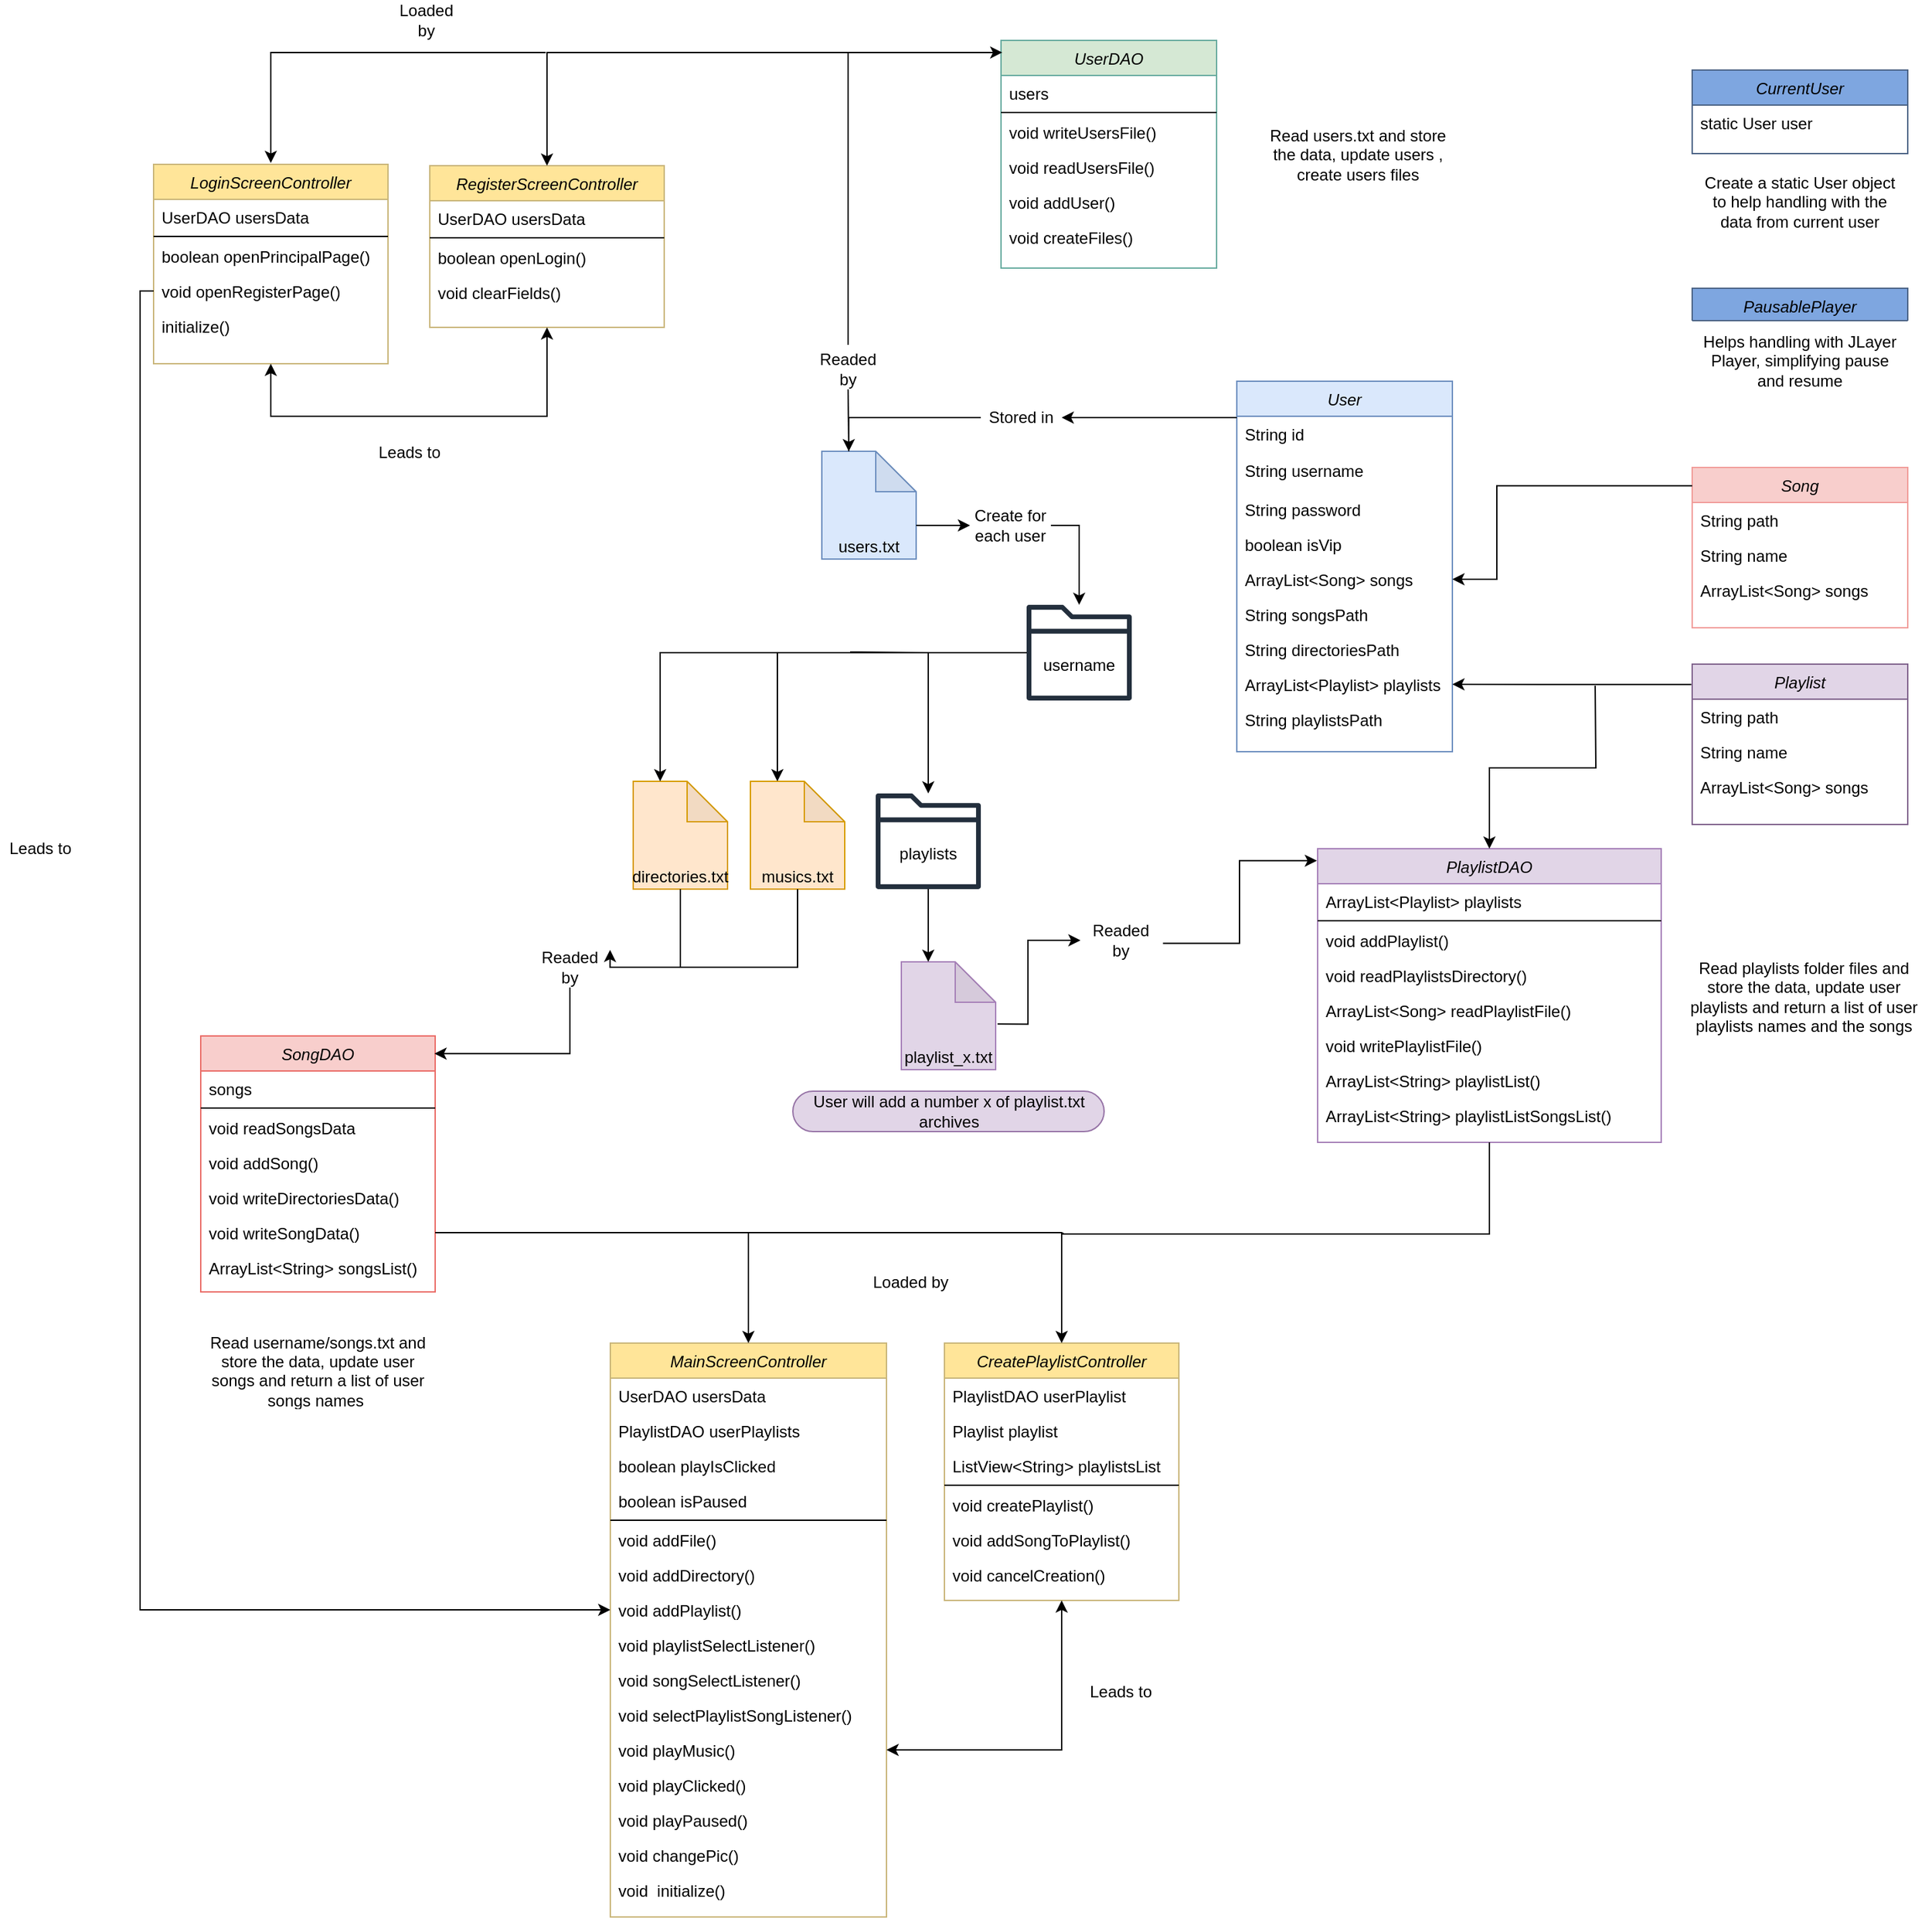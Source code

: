 <mxfile version="21.4.0" type="github">
  <diagram id="C5RBs43oDa-KdzZeNtuy" name="Page-1">
    <mxGraphModel dx="2580" dy="1885" grid="0" gridSize="10" guides="1" tooltips="1" connect="1" arrows="1" fold="1" page="0" pageScale="1" pageWidth="827" pageHeight="1169" background="none" math="0" shadow="0">
      <root>
        <mxCell id="WIyWlLk6GJQsqaUBKTNV-0" />
        <mxCell id="WIyWlLk6GJQsqaUBKTNV-1" parent="WIyWlLk6GJQsqaUBKTNV-0" />
        <mxCell id="zkfFHV4jXpPFQw0GAbJ--0" value="User" style="swimlane;fontStyle=2;align=center;verticalAlign=top;childLayout=stackLayout;horizontal=1;startSize=26;horizontalStack=0;resizeParent=1;resizeLast=0;collapsible=1;marginBottom=0;rounded=0;shadow=0;strokeWidth=1;fillColor=#dae8fc;strokeColor=#6c8ebf;" parent="WIyWlLk6GJQsqaUBKTNV-1" vertex="1">
          <mxGeometry x="509" y="504" width="160" height="275" as="geometry">
            <mxRectangle x="200" y="90" width="160" height="26" as="alternateBounds" />
          </mxGeometry>
        </mxCell>
        <mxCell id="zkfFHV4jXpPFQw0GAbJ--1" value="String id" style="text;align=left;verticalAlign=top;spacingLeft=4;spacingRight=4;overflow=hidden;rotatable=0;points=[[0,0.5],[1,0.5]];portConstraint=eastwest;" parent="zkfFHV4jXpPFQw0GAbJ--0" vertex="1">
          <mxGeometry y="26" width="160" height="26" as="geometry" />
        </mxCell>
        <mxCell id="d2733A3f9WElrhohXE2s-36" value="String username" style="text;strokeColor=none;align=left;fillColor=none;html=1;verticalAlign=middle;whiteSpace=wrap;rounded=0;spacingLeft=4;spacingRight=4;" parent="zkfFHV4jXpPFQw0GAbJ--0" vertex="1">
          <mxGeometry y="52" width="160" height="30" as="geometry" />
        </mxCell>
        <mxCell id="ESfHG1do7AvURLzTekSc-0" value="String password" style="text;align=left;verticalAlign=top;spacingLeft=4;spacingRight=4;overflow=hidden;rotatable=0;points=[[0,0.5],[1,0.5]];portConstraint=eastwest;rounded=0;shadow=0;html=0;" parent="zkfFHV4jXpPFQw0GAbJ--0" vertex="1">
          <mxGeometry y="82" width="160" height="26" as="geometry" />
        </mxCell>
        <mxCell id="LbD9uDbGW7bkOux65eb4-0" value="boolean isVip" style="text;align=left;verticalAlign=top;spacingLeft=4;spacingRight=4;overflow=hidden;rotatable=0;points=[[0,0.5],[1,0.5]];portConstraint=eastwest;rounded=0;shadow=0;html=0;" vertex="1" parent="zkfFHV4jXpPFQw0GAbJ--0">
          <mxGeometry y="108" width="160" height="26" as="geometry" />
        </mxCell>
        <mxCell id="zkfFHV4jXpPFQw0GAbJ--2" value="ArrayList&lt;Song&gt; songs" style="text;align=left;verticalAlign=top;spacingLeft=4;spacingRight=4;overflow=hidden;rotatable=0;points=[[0,0.5],[1,0.5]];portConstraint=eastwest;rounded=0;shadow=0;html=0;" parent="zkfFHV4jXpPFQw0GAbJ--0" vertex="1">
          <mxGeometry y="134" width="160" height="26" as="geometry" />
        </mxCell>
        <mxCell id="LbD9uDbGW7bkOux65eb4-1" value="String songsPath" style="text;align=left;verticalAlign=top;spacingLeft=4;spacingRight=4;overflow=hidden;rotatable=0;points=[[0,0.5],[1,0.5]];portConstraint=eastwest;rounded=0;shadow=0;html=0;" vertex="1" parent="zkfFHV4jXpPFQw0GAbJ--0">
          <mxGeometry y="160" width="160" height="26" as="geometry" />
        </mxCell>
        <mxCell id="zkfFHV4jXpPFQw0GAbJ--3" value="String directoriesPath" style="text;align=left;verticalAlign=top;spacingLeft=4;spacingRight=4;overflow=hidden;rotatable=0;points=[[0,0.5],[1,0.5]];portConstraint=eastwest;rounded=0;shadow=0;html=0;" parent="zkfFHV4jXpPFQw0GAbJ--0" vertex="1">
          <mxGeometry y="186" width="160" height="26" as="geometry" />
        </mxCell>
        <mxCell id="LbD9uDbGW7bkOux65eb4-2" value="ArrayList&lt;Playlist&gt; playlists" style="text;align=left;verticalAlign=top;spacingLeft=4;spacingRight=4;overflow=hidden;rotatable=0;points=[[0,0.5],[1,0.5]];portConstraint=eastwest;rounded=0;shadow=0;html=0;" vertex="1" parent="zkfFHV4jXpPFQw0GAbJ--0">
          <mxGeometry y="212" width="160" height="26" as="geometry" />
        </mxCell>
        <mxCell id="LbD9uDbGW7bkOux65eb4-3" value="String playlistsPath" style="text;align=left;verticalAlign=top;spacingLeft=4;spacingRight=4;overflow=hidden;rotatable=0;points=[[0,0.5],[1,0.5]];portConstraint=eastwest;rounded=0;shadow=0;html=0;" vertex="1" parent="zkfFHV4jXpPFQw0GAbJ--0">
          <mxGeometry y="238" width="160" height="26" as="geometry" />
        </mxCell>
        <mxCell id="d2733A3f9WElrhohXE2s-13" value="directories.txt&lt;br&gt;" style="shape=note;whiteSpace=wrap;html=1;backgroundOutline=1;darkOpacity=0.05;fillColor=#ffe6cc;strokeColor=#d79b00;verticalAlign=bottom;" parent="WIyWlLk6GJQsqaUBKTNV-1" vertex="1">
          <mxGeometry x="61" y="801" width="70" height="80" as="geometry" />
        </mxCell>
        <mxCell id="d2733A3f9WElrhohXE2s-14" value="musics.txt&lt;br&gt;" style="shape=note;whiteSpace=wrap;html=1;backgroundOutline=1;darkOpacity=0.05;fillColor=#ffe6cc;strokeColor=#d79b00;verticalAlign=bottom;" parent="WIyWlLk6GJQsqaUBKTNV-1" vertex="1">
          <mxGeometry x="148" y="801" width="70" height="80" as="geometry" />
        </mxCell>
        <mxCell id="d2733A3f9WElrhohXE2s-31" style="edgeStyle=orthogonalEdgeStyle;rounded=0;orthogonalLoop=1;jettySize=auto;html=1;entryX=0;entryY=0;entryDx=20;entryDy=0;entryPerimeter=0;" parent="WIyWlLk6GJQsqaUBKTNV-1" source="LbD9uDbGW7bkOux65eb4-4" target="d2733A3f9WElrhohXE2s-14" edge="1">
          <mxGeometry relative="1" as="geometry" />
        </mxCell>
        <mxCell id="d2733A3f9WElrhohXE2s-32" style="edgeStyle=orthogonalEdgeStyle;rounded=0;orthogonalLoop=1;jettySize=auto;html=1;entryX=0;entryY=0;entryDx=20;entryDy=0;entryPerimeter=0;" parent="WIyWlLk6GJQsqaUBKTNV-1" source="LbD9uDbGW7bkOux65eb4-4" target="d2733A3f9WElrhohXE2s-13" edge="1">
          <mxGeometry relative="1" as="geometry" />
        </mxCell>
        <mxCell id="d2733A3f9WElrhohXE2s-16" value="users.txt" style="shape=note;whiteSpace=wrap;html=1;backgroundOutline=1;darkOpacity=0.05;fillColor=#dae8fc;strokeColor=#6c8ebf;verticalAlign=bottom;" parent="WIyWlLk6GJQsqaUBKTNV-1" vertex="1">
          <mxGeometry x="201" y="556" width="70" height="80" as="geometry" />
        </mxCell>
        <mxCell id="d2733A3f9WElrhohXE2s-43" value="" style="edgeStyle=orthogonalEdgeStyle;rounded=0;orthogonalLoop=1;jettySize=auto;html=1;exitX=1;exitY=0.5;exitDx=0;exitDy=0;" parent="WIyWlLk6GJQsqaUBKTNV-1" source="LbD9uDbGW7bkOux65eb4-6" target="LbD9uDbGW7bkOux65eb4-4" edge="1">
          <mxGeometry relative="1" as="geometry">
            <mxPoint x="289" y="576" as="sourcePoint" />
            <mxPoint x="359" y="616" as="targetPoint" />
          </mxGeometry>
        </mxCell>
        <mxCell id="d2733A3f9WElrhohXE2s-44" style="edgeStyle=orthogonalEdgeStyle;rounded=0;orthogonalLoop=1;jettySize=auto;html=1;entryX=0;entryY=0;entryDx=20;entryDy=0;entryPerimeter=0;" parent="WIyWlLk6GJQsqaUBKTNV-1" source="d2733A3f9WElrhohXE2s-45" target="d2733A3f9WElrhohXE2s-16" edge="1">
          <mxGeometry relative="1" as="geometry" />
        </mxCell>
        <mxCell id="d2733A3f9WElrhohXE2s-46" value="" style="edgeStyle=orthogonalEdgeStyle;rounded=0;orthogonalLoop=1;jettySize=auto;html=1;entryX=1;entryY=0.5;entryDx=0;entryDy=0;" parent="WIyWlLk6GJQsqaUBKTNV-1" source="zkfFHV4jXpPFQw0GAbJ--1" target="d2733A3f9WElrhohXE2s-45" edge="1">
          <mxGeometry relative="1" as="geometry">
            <mxPoint x="499" y="555" as="sourcePoint" />
            <mxPoint x="439" y="556" as="targetPoint" />
            <Array as="points">
              <mxPoint x="489" y="531" />
              <mxPoint x="489" y="531" />
            </Array>
          </mxGeometry>
        </mxCell>
        <mxCell id="d2733A3f9WElrhohXE2s-45" value="Stored in" style="text;html=1;strokeColor=none;fillColor=none;align=center;verticalAlign=middle;whiteSpace=wrap;rounded=0;" parent="WIyWlLk6GJQsqaUBKTNV-1" vertex="1">
          <mxGeometry x="319" y="516" width="60" height="30" as="geometry" />
        </mxCell>
        <mxCell id="d2733A3f9WElrhohXE2s-48" value="User will add a number x of playlist.txt archives" style="whiteSpace=wrap;html=1;rounded=1;arcSize=50;align=center;verticalAlign=middle;strokeWidth=1;autosize=1;spacing=4;treeFolding=1;treeMoving=1;newEdgeStyle={&quot;edgeStyle&quot;:&quot;entityRelationEdgeStyle&quot;,&quot;startArrow&quot;:&quot;none&quot;,&quot;endArrow&quot;:&quot;none&quot;,&quot;segment&quot;:10,&quot;curved&quot;:1,&quot;sourcePerimeterSpacing&quot;:0,&quot;targetPerimeterSpacing&quot;:0};fillColor=#e1d5e7;strokeColor=#9673a6;" parent="WIyWlLk6GJQsqaUBKTNV-1" vertex="1" collapsed="1">
          <mxGeometry x="179.5" y="1031" width="231" height="30" as="geometry" />
        </mxCell>
        <mxCell id="gpaYCUJTYmMJ7o61LdTb-0" value="UserDAO" style="swimlane;fontStyle=2;align=center;verticalAlign=top;childLayout=stackLayout;horizontal=1;startSize=26;horizontalStack=0;resizeParent=1;resizeLast=0;collapsible=1;marginBottom=0;rounded=0;shadow=0;strokeWidth=1;fillColor=#D5E8D4;strokeColor=#67AB9F;" parent="WIyWlLk6GJQsqaUBKTNV-1" vertex="1">
          <mxGeometry x="334" y="251" width="160" height="169" as="geometry">
            <mxRectangle x="200" y="90" width="160" height="26" as="alternateBounds" />
          </mxGeometry>
        </mxCell>
        <mxCell id="gpaYCUJTYmMJ7o61LdTb-1" value="users" style="text;align=left;verticalAlign=top;spacingLeft=4;spacingRight=4;overflow=hidden;rotatable=0;points=[[0,0.5],[1,0.5]];portConstraint=eastwest;" parent="gpaYCUJTYmMJ7o61LdTb-0" vertex="1">
          <mxGeometry y="26" width="160" height="26" as="geometry" />
        </mxCell>
        <mxCell id="gpaYCUJTYmMJ7o61LdTb-6" value="" style="line;html=1;strokeWidth=1;align=left;verticalAlign=middle;spacingTop=-1;spacingLeft=3;spacingRight=3;rotatable=0;labelPosition=right;points=[];portConstraint=eastwest;" parent="gpaYCUJTYmMJ7o61LdTb-0" vertex="1">
          <mxGeometry y="52" width="160" height="3" as="geometry" />
        </mxCell>
        <mxCell id="LbD9uDbGW7bkOux65eb4-21" value="void writeUsersFile()" style="text;align=left;verticalAlign=top;spacingLeft=4;spacingRight=4;overflow=hidden;rotatable=0;points=[[0,0.5],[1,0.5]];portConstraint=eastwest;" vertex="1" parent="gpaYCUJTYmMJ7o61LdTb-0">
          <mxGeometry y="55" width="160" height="26" as="geometry" />
        </mxCell>
        <mxCell id="gpaYCUJTYmMJ7o61LdTb-10" value="void readUsersFile()" style="text;align=left;verticalAlign=top;spacingLeft=4;spacingRight=4;overflow=hidden;rotatable=0;points=[[0,0.5],[1,0.5]];portConstraint=eastwest;" parent="gpaYCUJTYmMJ7o61LdTb-0" vertex="1">
          <mxGeometry y="81" width="160" height="26" as="geometry" />
        </mxCell>
        <mxCell id="gpaYCUJTYmMJ7o61LdTb-9" value="void addUser()" style="text;align=left;verticalAlign=top;spacingLeft=4;spacingRight=4;overflow=hidden;rotatable=0;points=[[0,0.5],[1,0.5]];portConstraint=eastwest;" parent="gpaYCUJTYmMJ7o61LdTb-0" vertex="1">
          <mxGeometry y="107" width="160" height="26" as="geometry" />
        </mxCell>
        <mxCell id="LbD9uDbGW7bkOux65eb4-22" value="void createFiles()" style="text;align=left;verticalAlign=top;spacingLeft=4;spacingRight=4;overflow=hidden;rotatable=0;points=[[0,0.5],[1,0.5]];portConstraint=eastwest;" vertex="1" parent="gpaYCUJTYmMJ7o61LdTb-0">
          <mxGeometry y="133" width="160" height="26" as="geometry" />
        </mxCell>
        <mxCell id="gpaYCUJTYmMJ7o61LdTb-18" value="" style="endArrow=classic;html=1;rounded=0;entryX=0.006;entryY=0.053;entryDx=0;entryDy=0;edgeStyle=orthogonalEdgeStyle;exitX=0.5;exitY=0;exitDx=0;exitDy=0;entryPerimeter=0;" parent="WIyWlLk6GJQsqaUBKTNV-1" target="gpaYCUJTYmMJ7o61LdTb-0" edge="1">
          <mxGeometry width="50" height="50" relative="1" as="geometry">
            <mxPoint x="220.5" y="477" as="sourcePoint" />
            <mxPoint x="300" y="462" as="targetPoint" />
            <Array as="points">
              <mxPoint x="221" y="260" />
            </Array>
          </mxGeometry>
        </mxCell>
        <mxCell id="gpaYCUJTYmMJ7o61LdTb-19" value="Readed by" style="text;html=1;strokeColor=none;fillColor=none;align=center;verticalAlign=middle;whiteSpace=wrap;rounded=0;" parent="WIyWlLk6GJQsqaUBKTNV-1" vertex="1">
          <mxGeometry x="192" y="480" width="57" height="30" as="geometry" />
        </mxCell>
        <mxCell id="gpaYCUJTYmMJ7o61LdTb-33" value="" style="endArrow=none;html=1;rounded=0;exitX=0;exitY=0;exitDx=20;exitDy=0;exitPerimeter=0;entryX=0.5;entryY=1;entryDx=0;entryDy=0;" parent="WIyWlLk6GJQsqaUBKTNV-1" source="d2733A3f9WElrhohXE2s-16" target="gpaYCUJTYmMJ7o61LdTb-19" edge="1">
          <mxGeometry width="50" height="50" relative="1" as="geometry">
            <mxPoint x="226" y="566" as="sourcePoint" />
            <mxPoint x="276" y="516" as="targetPoint" />
          </mxGeometry>
        </mxCell>
        <mxCell id="LbD9uDbGW7bkOux65eb4-7" value="" style="edgeStyle=orthogonalEdgeStyle;rounded=0;orthogonalLoop=1;jettySize=auto;html=1;exitX=0;exitY=0;exitDx=70;exitDy=55;exitPerimeter=0;" edge="1" parent="WIyWlLk6GJQsqaUBKTNV-1" source="d2733A3f9WElrhohXE2s-16" target="LbD9uDbGW7bkOux65eb4-6">
          <mxGeometry relative="1" as="geometry">
            <mxPoint x="256" y="571" as="sourcePoint" />
            <mxPoint x="346" y="675" as="targetPoint" />
          </mxGeometry>
        </mxCell>
        <mxCell id="LbD9uDbGW7bkOux65eb4-6" value="Create for each user" style="text;html=1;strokeColor=none;fillColor=none;align=center;verticalAlign=middle;whiteSpace=wrap;rounded=0;" vertex="1" parent="WIyWlLk6GJQsqaUBKTNV-1">
          <mxGeometry x="311" y="596" width="60" height="30" as="geometry" />
        </mxCell>
        <mxCell id="LbD9uDbGW7bkOux65eb4-8" value="" style="group" vertex="1" connectable="0" parent="WIyWlLk6GJQsqaUBKTNV-1">
          <mxGeometry x="353" y="670" width="78" height="71" as="geometry" />
        </mxCell>
        <mxCell id="LbD9uDbGW7bkOux65eb4-4" value="" style="sketch=0;outlineConnect=0;fontColor=#232F3E;gradientColor=none;fillColor=#232F3D;strokeColor=none;dashed=0;verticalLabelPosition=bottom;verticalAlign=top;align=center;html=1;fontSize=12;fontStyle=0;aspect=fixed;pointerEvents=1;shape=mxgraph.aws4.folder;" vertex="1" parent="LbD9uDbGW7bkOux65eb4-8">
          <mxGeometry width="78" height="71" as="geometry" />
        </mxCell>
        <mxCell id="LbD9uDbGW7bkOux65eb4-5" value="username" style="text;html=1;strokeColor=none;fillColor=none;align=center;verticalAlign=middle;whiteSpace=wrap;rounded=0;" vertex="1" parent="LbD9uDbGW7bkOux65eb4-8">
          <mxGeometry x="9" y="30" width="60" height="30" as="geometry" />
        </mxCell>
        <mxCell id="LbD9uDbGW7bkOux65eb4-9" value="" style="sketch=0;outlineConnect=0;fontColor=#232F3E;gradientColor=none;fillColor=#232F3D;strokeColor=none;dashed=0;verticalLabelPosition=bottom;verticalAlign=top;align=center;html=1;fontSize=12;fontStyle=0;aspect=fixed;pointerEvents=1;shape=mxgraph.aws4.folder;" vertex="1" parent="WIyWlLk6GJQsqaUBKTNV-1">
          <mxGeometry x="241" y="810" width="78" height="71" as="geometry" />
        </mxCell>
        <mxCell id="LbD9uDbGW7bkOux65eb4-10" value="playlists" style="text;html=1;strokeColor=none;fillColor=none;align=center;verticalAlign=middle;whiteSpace=wrap;rounded=0;" vertex="1" parent="WIyWlLk6GJQsqaUBKTNV-1">
          <mxGeometry x="250" y="840" width="60" height="30" as="geometry" />
        </mxCell>
        <mxCell id="LbD9uDbGW7bkOux65eb4-17" value="" style="endArrow=classic;html=1;rounded=0;edgeStyle=orthogonalEdgeStyle;" edge="1" parent="WIyWlLk6GJQsqaUBKTNV-1" target="LbD9uDbGW7bkOux65eb4-9">
          <mxGeometry width="50" height="50" relative="1" as="geometry">
            <mxPoint x="222" y="705" as="sourcePoint" />
            <mxPoint x="371" y="753" as="targetPoint" />
          </mxGeometry>
        </mxCell>
        <mxCell id="LbD9uDbGW7bkOux65eb4-18" value="playlist_x.txt" style="shape=note;whiteSpace=wrap;html=1;backgroundOutline=1;darkOpacity=0.05;fillColor=#E1D5E7;strokeColor=#A680B8;verticalAlign=bottom;" vertex="1" parent="WIyWlLk6GJQsqaUBKTNV-1">
          <mxGeometry x="260" y="935" width="70" height="80" as="geometry" />
        </mxCell>
        <mxCell id="LbD9uDbGW7bkOux65eb4-19" value="" style="endArrow=classic;html=1;rounded=0;edgeStyle=orthogonalEdgeStyle;entryX=0;entryY=0;entryDx=20;entryDy=0;entryPerimeter=0;" edge="1" parent="WIyWlLk6GJQsqaUBKTNV-1" source="LbD9uDbGW7bkOux65eb4-9" target="LbD9uDbGW7bkOux65eb4-18">
          <mxGeometry width="50" height="50" relative="1" as="geometry">
            <mxPoint x="393" y="899" as="sourcePoint" />
            <mxPoint x="449" y="1008" as="targetPoint" />
          </mxGeometry>
        </mxCell>
        <mxCell id="LbD9uDbGW7bkOux65eb4-23" value="SongDAO" style="swimlane;fontStyle=2;align=center;verticalAlign=top;childLayout=stackLayout;horizontal=1;startSize=26;horizontalStack=0;resizeParent=1;resizeLast=0;collapsible=1;marginBottom=0;rounded=0;shadow=0;strokeWidth=1;fillColor=#F8CECC;strokeColor=#EA6B66;" vertex="1" parent="WIyWlLk6GJQsqaUBKTNV-1">
          <mxGeometry x="-260" y="990" width="174" height="190" as="geometry">
            <mxRectangle x="200" y="90" width="160" height="26" as="alternateBounds" />
          </mxGeometry>
        </mxCell>
        <mxCell id="LbD9uDbGW7bkOux65eb4-24" value="songs" style="text;align=left;verticalAlign=top;spacingLeft=4;spacingRight=4;overflow=hidden;rotatable=0;points=[[0,0.5],[1,0.5]];portConstraint=eastwest;" vertex="1" parent="LbD9uDbGW7bkOux65eb4-23">
          <mxGeometry y="26" width="174" height="26" as="geometry" />
        </mxCell>
        <mxCell id="LbD9uDbGW7bkOux65eb4-29" value="" style="line;html=1;strokeWidth=1;align=left;verticalAlign=middle;spacingTop=-1;spacingLeft=3;spacingRight=3;rotatable=0;labelPosition=right;points=[];portConstraint=eastwest;" vertex="1" parent="LbD9uDbGW7bkOux65eb4-23">
          <mxGeometry y="52" width="174" height="3" as="geometry" />
        </mxCell>
        <mxCell id="LbD9uDbGW7bkOux65eb4-27" value="void readSongsData" style="text;align=left;verticalAlign=top;spacingLeft=4;spacingRight=4;overflow=hidden;rotatable=0;points=[[0,0.5],[1,0.5]];portConstraint=eastwest;" vertex="1" parent="LbD9uDbGW7bkOux65eb4-23">
          <mxGeometry y="55" width="174" height="26" as="geometry" />
        </mxCell>
        <mxCell id="LbD9uDbGW7bkOux65eb4-31" value="void addSong()" style="text;align=left;verticalAlign=top;spacingLeft=4;spacingRight=4;overflow=hidden;rotatable=0;points=[[0,0.5],[1,0.5]];portConstraint=eastwest;" vertex="1" parent="LbD9uDbGW7bkOux65eb4-23">
          <mxGeometry y="81" width="174" height="26" as="geometry" />
        </mxCell>
        <mxCell id="LbD9uDbGW7bkOux65eb4-26" value="void writeDirectoriesData()" style="text;align=left;verticalAlign=top;spacingLeft=4;spacingRight=4;overflow=hidden;rotatable=0;points=[[0,0.5],[1,0.5]];portConstraint=eastwest;" vertex="1" parent="LbD9uDbGW7bkOux65eb4-23">
          <mxGeometry y="107" width="174" height="26" as="geometry" />
        </mxCell>
        <mxCell id="LbD9uDbGW7bkOux65eb4-25" value="void writeSongData()" style="text;align=left;verticalAlign=top;spacingLeft=4;spacingRight=4;overflow=hidden;rotatable=0;points=[[0,0.5],[1,0.5]];portConstraint=eastwest;" vertex="1" parent="LbD9uDbGW7bkOux65eb4-23">
          <mxGeometry y="133" width="174" height="26" as="geometry" />
        </mxCell>
        <mxCell id="LbD9uDbGW7bkOux65eb4-28" value="ArrayList&lt;String&gt; songsList()" style="text;align=left;verticalAlign=top;spacingLeft=4;spacingRight=4;overflow=hidden;rotatable=0;points=[[0,0.5],[1,0.5]];portConstraint=eastwest;" vertex="1" parent="LbD9uDbGW7bkOux65eb4-23">
          <mxGeometry y="159" width="174" height="26" as="geometry" />
        </mxCell>
        <mxCell id="LbD9uDbGW7bkOux65eb4-32" value="" style="endArrow=classic;html=1;rounded=0;exitX=0.5;exitY=1;exitDx=0;exitDy=0;exitPerimeter=0;edgeStyle=orthogonalEdgeStyle;entryX=0.997;entryY=0.069;entryDx=0;entryDy=0;entryPerimeter=0;" edge="1" parent="WIyWlLk6GJQsqaUBKTNV-1" source="LbD9uDbGW7bkOux65eb4-34" target="LbD9uDbGW7bkOux65eb4-23">
          <mxGeometry width="50" height="50" relative="1" as="geometry">
            <mxPoint x="85" y="708" as="sourcePoint" />
            <mxPoint x="11" y="672" as="targetPoint" />
          </mxGeometry>
        </mxCell>
        <mxCell id="LbD9uDbGW7bkOux65eb4-33" value="" style="endArrow=none;html=1;rounded=0;exitX=0.5;exitY=1;exitDx=0;exitDy=0;exitPerimeter=0;" edge="1" parent="WIyWlLk6GJQsqaUBKTNV-1" source="d2733A3f9WElrhohXE2s-13">
          <mxGeometry width="50" height="50" relative="1" as="geometry">
            <mxPoint x="85" y="708" as="sourcePoint" />
            <mxPoint x="96" y="939" as="targetPoint" />
          </mxGeometry>
        </mxCell>
        <mxCell id="LbD9uDbGW7bkOux65eb4-35" value="" style="endArrow=classic;html=1;rounded=0;exitX=0.5;exitY=1;exitDx=0;exitDy=0;exitPerimeter=0;edgeStyle=orthogonalEdgeStyle;entryX=0.997;entryY=0.069;entryDx=0;entryDy=0;entryPerimeter=0;" edge="1" parent="WIyWlLk6GJQsqaUBKTNV-1" source="d2733A3f9WElrhohXE2s-14" target="LbD9uDbGW7bkOux65eb4-34">
          <mxGeometry width="50" height="50" relative="1" as="geometry">
            <mxPoint x="183" y="881" as="sourcePoint" />
            <mxPoint x="-55" y="948" as="targetPoint" />
            <Array as="points">
              <mxPoint x="183" y="939" />
            </Array>
          </mxGeometry>
        </mxCell>
        <mxCell id="LbD9uDbGW7bkOux65eb4-34" value="Readed by" style="text;html=1;strokeColor=none;fillColor=none;align=center;verticalAlign=middle;whiteSpace=wrap;rounded=0;" vertex="1" parent="WIyWlLk6GJQsqaUBKTNV-1">
          <mxGeometry x="-16" y="924" width="60" height="30" as="geometry" />
        </mxCell>
        <mxCell id="LbD9uDbGW7bkOux65eb4-37" value="PlaylistDAO" style="swimlane;fontStyle=2;align=center;verticalAlign=top;childLayout=stackLayout;horizontal=1;startSize=26;horizontalStack=0;resizeParent=1;resizeLast=0;collapsible=1;marginBottom=0;rounded=0;shadow=0;strokeWidth=1;fillColor=#E1D5E7;strokeColor=#A680B8;" vertex="1" parent="WIyWlLk6GJQsqaUBKTNV-1">
          <mxGeometry x="569" y="851" width="255" height="218" as="geometry">
            <mxRectangle x="200" y="90" width="160" height="26" as="alternateBounds" />
          </mxGeometry>
        </mxCell>
        <mxCell id="LbD9uDbGW7bkOux65eb4-38" value="ArrayList&lt;Playlist&gt; playlists" style="text;align=left;verticalAlign=top;spacingLeft=4;spacingRight=4;overflow=hidden;rotatable=0;points=[[0,0.5],[1,0.5]];portConstraint=eastwest;" vertex="1" parent="LbD9uDbGW7bkOux65eb4-37">
          <mxGeometry y="26" width="255" height="26" as="geometry" />
        </mxCell>
        <mxCell id="LbD9uDbGW7bkOux65eb4-44" value="" style="line;html=1;strokeWidth=1;align=left;verticalAlign=middle;spacingTop=-1;spacingLeft=3;spacingRight=3;rotatable=0;labelPosition=right;points=[];portConstraint=eastwest;" vertex="1" parent="LbD9uDbGW7bkOux65eb4-37">
          <mxGeometry y="52" width="255" height="3" as="geometry" />
        </mxCell>
        <mxCell id="LbD9uDbGW7bkOux65eb4-39" value="void addPlaylist()" style="text;align=left;verticalAlign=top;spacingLeft=4;spacingRight=4;overflow=hidden;rotatable=0;points=[[0,0.5],[1,0.5]];portConstraint=eastwest;" vertex="1" parent="LbD9uDbGW7bkOux65eb4-37">
          <mxGeometry y="55" width="255" height="26" as="geometry" />
        </mxCell>
        <mxCell id="LbD9uDbGW7bkOux65eb4-40" value="void readPlaylistsDirectory()" style="text;align=left;verticalAlign=top;spacingLeft=4;spacingRight=4;overflow=hidden;rotatable=0;points=[[0,0.5],[1,0.5]];portConstraint=eastwest;" vertex="1" parent="LbD9uDbGW7bkOux65eb4-37">
          <mxGeometry y="81" width="255" height="26" as="geometry" />
        </mxCell>
        <mxCell id="LbD9uDbGW7bkOux65eb4-41" value="ArrayList&lt;Song&gt; readPlaylistFile()" style="text;align=left;verticalAlign=top;spacingLeft=4;spacingRight=4;overflow=hidden;rotatable=0;points=[[0,0.5],[1,0.5]];portConstraint=eastwest;" vertex="1" parent="LbD9uDbGW7bkOux65eb4-37">
          <mxGeometry y="107" width="255" height="26" as="geometry" />
        </mxCell>
        <mxCell id="LbD9uDbGW7bkOux65eb4-42" value="void writePlaylistFile()" style="text;align=left;verticalAlign=top;spacingLeft=4;spacingRight=4;overflow=hidden;rotatable=0;points=[[0,0.5],[1,0.5]];portConstraint=eastwest;" vertex="1" parent="LbD9uDbGW7bkOux65eb4-37">
          <mxGeometry y="133" width="255" height="26" as="geometry" />
        </mxCell>
        <mxCell id="LbD9uDbGW7bkOux65eb4-46" value="ArrayList&lt;String&gt; playlistList()" style="text;align=left;verticalAlign=top;spacingLeft=4;spacingRight=4;overflow=hidden;rotatable=0;points=[[0,0.5],[1,0.5]];portConstraint=eastwest;" vertex="1" parent="LbD9uDbGW7bkOux65eb4-37">
          <mxGeometry y="159" width="255" height="26" as="geometry" />
        </mxCell>
        <mxCell id="LbD9uDbGW7bkOux65eb4-43" value="ArrayList&lt;String&gt; playlistListSongsList()" style="text;align=left;verticalAlign=top;spacingLeft=4;spacingRight=4;overflow=hidden;rotatable=0;points=[[0,0.5],[1,0.5]];portConstraint=eastwest;" vertex="1" parent="LbD9uDbGW7bkOux65eb4-37">
          <mxGeometry y="185" width="255" height="26" as="geometry" />
        </mxCell>
        <mxCell id="LbD9uDbGW7bkOux65eb4-47" value="" style="endArrow=classic;html=1;rounded=0;exitX=1.02;exitY=0.577;exitDx=0;exitDy=0;exitPerimeter=0;entryX=-0.002;entryY=0.041;entryDx=0;entryDy=0;entryPerimeter=0;edgeStyle=orthogonalEdgeStyle;" edge="1" parent="WIyWlLk6GJQsqaUBKTNV-1" source="LbD9uDbGW7bkOux65eb4-48" target="LbD9uDbGW7bkOux65eb4-37">
          <mxGeometry width="50" height="50" relative="1" as="geometry">
            <mxPoint x="225" y="848" as="sourcePoint" />
            <mxPoint x="275" y="798" as="targetPoint" />
          </mxGeometry>
        </mxCell>
        <mxCell id="LbD9uDbGW7bkOux65eb4-49" value="" style="endArrow=classic;html=1;rounded=0;exitX=1.02;exitY=0.577;exitDx=0;exitDy=0;exitPerimeter=0;entryX=0;entryY=0.5;entryDx=0;entryDy=0;edgeStyle=orthogonalEdgeStyle;" edge="1" parent="WIyWlLk6GJQsqaUBKTNV-1" source="LbD9uDbGW7bkOux65eb4-18" target="LbD9uDbGW7bkOux65eb4-48">
          <mxGeometry width="50" height="50" relative="1" as="geometry">
            <mxPoint x="331" y="981" as="sourcePoint" />
            <mxPoint x="492" y="921" as="targetPoint" />
            <Array as="points">
              <mxPoint x="354" y="981" />
              <mxPoint x="354" y="919" />
            </Array>
          </mxGeometry>
        </mxCell>
        <mxCell id="LbD9uDbGW7bkOux65eb4-48" value="Readed by" style="text;html=1;strokeColor=none;fillColor=none;align=center;verticalAlign=middle;whiteSpace=wrap;rounded=0;" vertex="1" parent="WIyWlLk6GJQsqaUBKTNV-1">
          <mxGeometry x="393" y="904" width="60" height="30" as="geometry" />
        </mxCell>
        <mxCell id="LbD9uDbGW7bkOux65eb4-51" value="CurrentUser" style="swimlane;fontStyle=2;align=center;verticalAlign=top;childLayout=stackLayout;horizontal=1;startSize=26;horizontalStack=0;resizeParent=1;resizeLast=0;collapsible=1;marginBottom=0;rounded=0;shadow=0;strokeWidth=1;fillColor=#7EA6E0;strokeColor=#4B6385;" vertex="1" parent="WIyWlLk6GJQsqaUBKTNV-1">
          <mxGeometry x="847" y="273" width="160" height="62" as="geometry">
            <mxRectangle x="200" y="90" width="160" height="26" as="alternateBounds" />
          </mxGeometry>
        </mxCell>
        <mxCell id="LbD9uDbGW7bkOux65eb4-52" value="static User user" style="text;align=left;verticalAlign=top;spacingLeft=4;spacingRight=4;overflow=hidden;rotatable=0;points=[[0,0.5],[1,0.5]];portConstraint=eastwest;" vertex="1" parent="LbD9uDbGW7bkOux65eb4-51">
          <mxGeometry y="26" width="160" height="36" as="geometry" />
        </mxCell>
        <mxCell id="gpaYCUJTYmMJ7o61LdTb-7" value="Read users.txt and store the data, update users , create users files" style="text;align=center;verticalAlign=middle;spacingLeft=4;spacingRight=4;overflow=hidden;rotatable=0;points=[[0,0.5],[1,0.5]];portConstraint=eastwest;whiteSpace=wrap;" parent="WIyWlLk6GJQsqaUBKTNV-1" vertex="1">
          <mxGeometry x="519" y="305.5" width="160" height="60" as="geometry" />
        </mxCell>
        <mxCell id="LbD9uDbGW7bkOux65eb4-62" value="Create a static User object to help handling with the data from current user" style="text;align=center;verticalAlign=middle;spacingLeft=4;spacingRight=4;overflow=hidden;rotatable=0;points=[[0,0.5],[1,0.5]];portConstraint=eastwest;whiteSpace=wrap;" vertex="1" parent="WIyWlLk6GJQsqaUBKTNV-1">
          <mxGeometry x="847" y="337" width="160" height="67" as="geometry" />
        </mxCell>
        <mxCell id="LbD9uDbGW7bkOux65eb4-30" value="Read username/songs.txt and store the data, update user songs and return a list of user songs names " style="text;align=center;verticalAlign=middle;spacingLeft=4;spacingRight=4;overflow=hidden;rotatable=0;points=[[0,0.5],[1,0.5]];portConstraint=eastwest;whiteSpace=wrap;" vertex="1" parent="WIyWlLk6GJQsqaUBKTNV-1">
          <mxGeometry x="-260" y="1208" width="174" height="60" as="geometry" />
        </mxCell>
        <mxCell id="LbD9uDbGW7bkOux65eb4-66" value="Read playlists folder files and store the data, update user playlists and return a list of user playlists names and the songs" style="text;align=center;verticalAlign=middle;spacingLeft=4;spacingRight=4;overflow=hidden;rotatable=0;points=[[0,0.5],[1,0.5]];portConstraint=eastwest;whiteSpace=wrap;" vertex="1" parent="WIyWlLk6GJQsqaUBKTNV-1">
          <mxGeometry x="836" y="925" width="188" height="72" as="geometry" />
        </mxCell>
        <mxCell id="LbD9uDbGW7bkOux65eb4-69" value="PausablePlayer" style="swimlane;fontStyle=2;align=center;verticalAlign=top;childLayout=stackLayout;horizontal=1;startSize=26;horizontalStack=0;resizeParent=1;resizeLast=0;collapsible=1;marginBottom=0;rounded=0;shadow=0;strokeWidth=1;fillColor=#7EA6E0;strokeColor=#4B6385;" vertex="1" parent="WIyWlLk6GJQsqaUBKTNV-1">
          <mxGeometry x="847" y="435" width="160" height="24" as="geometry">
            <mxRectangle x="200" y="90" width="160" height="26" as="alternateBounds" />
          </mxGeometry>
        </mxCell>
        <mxCell id="LbD9uDbGW7bkOux65eb4-73" value="Helps handling with JLayer Player, simplifying pause and resume" style="text;align=center;verticalAlign=middle;spacingLeft=4;spacingRight=4;overflow=hidden;rotatable=0;points=[[0,0.5],[1,0.5]];portConstraint=eastwest;whiteSpace=wrap;" vertex="1" parent="WIyWlLk6GJQsqaUBKTNV-1">
          <mxGeometry x="847" y="455" width="160" height="67" as="geometry" />
        </mxCell>
        <mxCell id="LbD9uDbGW7bkOux65eb4-74" value="Playlist" style="swimlane;fontStyle=2;align=center;verticalAlign=top;childLayout=stackLayout;horizontal=1;startSize=26;horizontalStack=0;resizeParent=1;resizeLast=0;collapsible=1;marginBottom=0;rounded=0;shadow=0;strokeWidth=1;fillColor=#E1D5E7;strokeColor=#7F628C;" vertex="1" parent="WIyWlLk6GJQsqaUBKTNV-1">
          <mxGeometry x="847" y="714" width="160" height="119" as="geometry">
            <mxRectangle x="200" y="90" width="160" height="26" as="alternateBounds" />
          </mxGeometry>
        </mxCell>
        <mxCell id="LbD9uDbGW7bkOux65eb4-81" value="String path" style="text;align=left;verticalAlign=top;spacingLeft=4;spacingRight=4;overflow=hidden;rotatable=0;points=[[0,0.5],[1,0.5]];portConstraint=eastwest;" vertex="1" parent="LbD9uDbGW7bkOux65eb4-74">
          <mxGeometry y="26" width="160" height="26" as="geometry" />
        </mxCell>
        <mxCell id="LbD9uDbGW7bkOux65eb4-75" value="String name" style="text;align=left;verticalAlign=top;spacingLeft=4;spacingRight=4;overflow=hidden;rotatable=0;points=[[0,0.5],[1,0.5]];portConstraint=eastwest;" vertex="1" parent="LbD9uDbGW7bkOux65eb4-74">
          <mxGeometry y="52" width="160" height="26" as="geometry" />
        </mxCell>
        <mxCell id="LbD9uDbGW7bkOux65eb4-82" value="ArrayList&lt;Song&gt; songs" style="text;align=left;verticalAlign=top;spacingLeft=4;spacingRight=4;overflow=hidden;rotatable=0;points=[[0,0.5],[1,0.5]];portConstraint=eastwest;" vertex="1" parent="LbD9uDbGW7bkOux65eb4-74">
          <mxGeometry y="78" width="160" height="26" as="geometry" />
        </mxCell>
        <mxCell id="LbD9uDbGW7bkOux65eb4-84" value="Song" style="swimlane;fontStyle=2;align=center;verticalAlign=top;childLayout=stackLayout;horizontal=1;startSize=26;horizontalStack=0;resizeParent=1;resizeLast=0;collapsible=1;marginBottom=0;rounded=0;shadow=0;strokeWidth=1;fillColor=#F8CECC;strokeColor=#F19C99;" vertex="1" parent="WIyWlLk6GJQsqaUBKTNV-1">
          <mxGeometry x="847" y="568" width="160" height="119" as="geometry">
            <mxRectangle x="200" y="90" width="160" height="26" as="alternateBounds" />
          </mxGeometry>
        </mxCell>
        <mxCell id="LbD9uDbGW7bkOux65eb4-85" value="String path" style="text;align=left;verticalAlign=top;spacingLeft=4;spacingRight=4;overflow=hidden;rotatable=0;points=[[0,0.5],[1,0.5]];portConstraint=eastwest;" vertex="1" parent="LbD9uDbGW7bkOux65eb4-84">
          <mxGeometry y="26" width="160" height="26" as="geometry" />
        </mxCell>
        <mxCell id="LbD9uDbGW7bkOux65eb4-86" value="String name" style="text;align=left;verticalAlign=top;spacingLeft=4;spacingRight=4;overflow=hidden;rotatable=0;points=[[0,0.5],[1,0.5]];portConstraint=eastwest;" vertex="1" parent="LbD9uDbGW7bkOux65eb4-84">
          <mxGeometry y="52" width="160" height="26" as="geometry" />
        </mxCell>
        <mxCell id="LbD9uDbGW7bkOux65eb4-87" value="ArrayList&lt;Song&gt; songs" style="text;align=left;verticalAlign=top;spacingLeft=4;spacingRight=4;overflow=hidden;rotatable=0;points=[[0,0.5],[1,0.5]];portConstraint=eastwest;" vertex="1" parent="LbD9uDbGW7bkOux65eb4-84">
          <mxGeometry y="78" width="160" height="26" as="geometry" />
        </mxCell>
        <mxCell id="LbD9uDbGW7bkOux65eb4-88" value="" style="endArrow=classic;html=1;rounded=0;edgeStyle=orthogonalEdgeStyle;exitX=-0.004;exitY=0.127;exitDx=0;exitDy=0;exitPerimeter=0;entryX=1;entryY=0.5;entryDx=0;entryDy=0;" edge="1" parent="WIyWlLk6GJQsqaUBKTNV-1" source="LbD9uDbGW7bkOux65eb4-74" target="LbD9uDbGW7bkOux65eb4-2">
          <mxGeometry width="50" height="50" relative="1" as="geometry">
            <mxPoint x="745" y="523" as="sourcePoint" />
            <mxPoint x="768" y="626" as="targetPoint" />
            <Array as="points">
              <mxPoint x="772" y="729" />
              <mxPoint x="772" y="729" />
            </Array>
          </mxGeometry>
        </mxCell>
        <mxCell id="LbD9uDbGW7bkOux65eb4-89" value="" style="endArrow=classic;html=1;rounded=0;edgeStyle=orthogonalEdgeStyle;exitX=0;exitY=0.114;exitDx=0;exitDy=0;exitPerimeter=0;entryX=1;entryY=0.5;entryDx=0;entryDy=0;" edge="1" parent="WIyWlLk6GJQsqaUBKTNV-1" source="LbD9uDbGW7bkOux65eb4-84" target="zkfFHV4jXpPFQw0GAbJ--2">
          <mxGeometry width="50" height="50" relative="1" as="geometry">
            <mxPoint x="856" y="739" as="sourcePoint" />
            <mxPoint x="679" y="739" as="targetPoint" />
            <Array as="points">
              <mxPoint x="702" y="582" />
              <mxPoint x="702" y="651" />
            </Array>
          </mxGeometry>
        </mxCell>
        <mxCell id="LbD9uDbGW7bkOux65eb4-91" value="" style="endArrow=classic;html=1;rounded=0;edgeStyle=orthogonalEdgeStyle;entryX=0.5;entryY=0;entryDx=0;entryDy=0;" edge="1" parent="WIyWlLk6GJQsqaUBKTNV-1" target="LbD9uDbGW7bkOux65eb4-37">
          <mxGeometry width="50" height="50" relative="1" as="geometry">
            <mxPoint x="775" y="730" as="sourcePoint" />
            <mxPoint x="698" y="945" as="targetPoint" />
          </mxGeometry>
        </mxCell>
        <mxCell id="LbD9uDbGW7bkOux65eb4-92" value="LoginScreenController" style="swimlane;fontStyle=2;align=center;verticalAlign=top;childLayout=stackLayout;horizontal=1;startSize=26;horizontalStack=0;resizeParent=1;resizeLast=0;collapsible=1;marginBottom=0;rounded=0;shadow=0;strokeWidth=1;fillColor=#FFE599;strokeColor=#C9B579;" vertex="1" parent="WIyWlLk6GJQsqaUBKTNV-1">
          <mxGeometry x="-295" y="343" width="174" height="148" as="geometry">
            <mxRectangle x="200" y="90" width="160" height="26" as="alternateBounds" />
          </mxGeometry>
        </mxCell>
        <mxCell id="LbD9uDbGW7bkOux65eb4-93" value="UserDAO usersData" style="text;align=left;verticalAlign=top;spacingLeft=4;spacingRight=4;overflow=hidden;rotatable=0;points=[[0,0.5],[1,0.5]];portConstraint=eastwest;" vertex="1" parent="LbD9uDbGW7bkOux65eb4-92">
          <mxGeometry y="26" width="174" height="26" as="geometry" />
        </mxCell>
        <mxCell id="LbD9uDbGW7bkOux65eb4-94" value="" style="line;html=1;strokeWidth=1;align=left;verticalAlign=middle;spacingTop=-1;spacingLeft=3;spacingRight=3;rotatable=0;labelPosition=right;points=[];portConstraint=eastwest;" vertex="1" parent="LbD9uDbGW7bkOux65eb4-92">
          <mxGeometry y="52" width="174" height="3" as="geometry" />
        </mxCell>
        <mxCell id="LbD9uDbGW7bkOux65eb4-95" value="boolean openPrincipalPage()" style="text;align=left;verticalAlign=top;spacingLeft=4;spacingRight=4;overflow=hidden;rotatable=0;points=[[0,0.5],[1,0.5]];portConstraint=eastwest;" vertex="1" parent="LbD9uDbGW7bkOux65eb4-92">
          <mxGeometry y="55" width="174" height="26" as="geometry" />
        </mxCell>
        <mxCell id="LbD9uDbGW7bkOux65eb4-96" value="void openRegisterPage()" style="text;align=left;verticalAlign=top;spacingLeft=4;spacingRight=4;overflow=hidden;rotatable=0;points=[[0,0.5],[1,0.5]];portConstraint=eastwest;" vertex="1" parent="LbD9uDbGW7bkOux65eb4-92">
          <mxGeometry y="81" width="174" height="26" as="geometry" />
        </mxCell>
        <mxCell id="LbD9uDbGW7bkOux65eb4-97" value="initialize()" style="text;align=left;verticalAlign=top;spacingLeft=4;spacingRight=4;overflow=hidden;rotatable=0;points=[[0,0.5],[1,0.5]];portConstraint=eastwest;" vertex="1" parent="LbD9uDbGW7bkOux65eb4-92">
          <mxGeometry y="107" width="174" height="26" as="geometry" />
        </mxCell>
        <mxCell id="LbD9uDbGW7bkOux65eb4-100" value="RegisterScreenController" style="swimlane;fontStyle=2;align=center;verticalAlign=top;childLayout=stackLayout;horizontal=1;startSize=26;horizontalStack=0;resizeParent=1;resizeLast=0;collapsible=1;marginBottom=0;rounded=0;shadow=0;strokeWidth=1;fillColor=#FFE599;strokeColor=#C9B579;" vertex="1" parent="WIyWlLk6GJQsqaUBKTNV-1">
          <mxGeometry x="-90" y="344" width="174" height="120" as="geometry">
            <mxRectangle x="200" y="90" width="160" height="26" as="alternateBounds" />
          </mxGeometry>
        </mxCell>
        <mxCell id="LbD9uDbGW7bkOux65eb4-101" value="UserDAO usersData" style="text;align=left;verticalAlign=top;spacingLeft=4;spacingRight=4;overflow=hidden;rotatable=0;points=[[0,0.5],[1,0.5]];portConstraint=eastwest;" vertex="1" parent="LbD9uDbGW7bkOux65eb4-100">
          <mxGeometry y="26" width="174" height="26" as="geometry" />
        </mxCell>
        <mxCell id="LbD9uDbGW7bkOux65eb4-102" value="" style="line;html=1;strokeWidth=1;align=left;verticalAlign=middle;spacingTop=-1;spacingLeft=3;spacingRight=3;rotatable=0;labelPosition=right;points=[];portConstraint=eastwest;" vertex="1" parent="LbD9uDbGW7bkOux65eb4-100">
          <mxGeometry y="52" width="174" height="3" as="geometry" />
        </mxCell>
        <mxCell id="LbD9uDbGW7bkOux65eb4-103" value="boolean openLogin()" style="text;align=left;verticalAlign=top;spacingLeft=4;spacingRight=4;overflow=hidden;rotatable=0;points=[[0,0.5],[1,0.5]];portConstraint=eastwest;" vertex="1" parent="LbD9uDbGW7bkOux65eb4-100">
          <mxGeometry y="55" width="174" height="26" as="geometry" />
        </mxCell>
        <mxCell id="LbD9uDbGW7bkOux65eb4-105" value="void clearFields()" style="text;align=left;verticalAlign=top;spacingLeft=4;spacingRight=4;overflow=hidden;rotatable=0;points=[[0,0.5],[1,0.5]];portConstraint=eastwest;" vertex="1" parent="LbD9uDbGW7bkOux65eb4-100">
          <mxGeometry y="81" width="174" height="26" as="geometry" />
        </mxCell>
        <mxCell id="LbD9uDbGW7bkOux65eb4-108" value="" style="endArrow=classic;html=1;rounded=0;edgeStyle=orthogonalEdgeStyle;entryX=0.5;entryY=0;entryDx=0;entryDy=0;" edge="1" parent="WIyWlLk6GJQsqaUBKTNV-1" target="LbD9uDbGW7bkOux65eb4-100">
          <mxGeometry width="50" height="50" relative="1" as="geometry">
            <mxPoint x="221" y="260" as="sourcePoint" />
            <mxPoint x="-3" y="344" as="targetPoint" />
            <Array as="points">
              <mxPoint x="-3" y="260" />
            </Array>
          </mxGeometry>
        </mxCell>
        <mxCell id="LbD9uDbGW7bkOux65eb4-109" value="Loaded by" style="text;html=1;strokeColor=none;fillColor=none;align=center;verticalAlign=middle;whiteSpace=wrap;rounded=0;" vertex="1" parent="WIyWlLk6GJQsqaUBKTNV-1">
          <mxGeometry x="-121" y="221" width="57" height="30" as="geometry" />
        </mxCell>
        <mxCell id="LbD9uDbGW7bkOux65eb4-113" value="" style="endArrow=classic;html=1;rounded=0;entryX=0.5;entryY=0;entryDx=0;entryDy=0;edgeStyle=orthogonalEdgeStyle;" edge="1" parent="WIyWlLk6GJQsqaUBKTNV-1">
          <mxGeometry width="50" height="50" relative="1" as="geometry">
            <mxPoint x="-4" y="260" as="sourcePoint" />
            <mxPoint x="-208" y="342" as="targetPoint" />
            <Array as="points">
              <mxPoint x="-208" y="260" />
            </Array>
          </mxGeometry>
        </mxCell>
        <mxCell id="LbD9uDbGW7bkOux65eb4-114" value="MainScreenController" style="swimlane;fontStyle=2;align=center;verticalAlign=top;childLayout=stackLayout;horizontal=1;startSize=26;horizontalStack=0;resizeParent=1;resizeLast=0;collapsible=1;marginBottom=0;rounded=0;shadow=0;strokeWidth=1;fillColor=#FFE599;strokeColor=#C9B579;" vertex="1" parent="WIyWlLk6GJQsqaUBKTNV-1">
          <mxGeometry x="44" y="1218" width="205" height="426" as="geometry">
            <mxRectangle x="200" y="90" width="160" height="26" as="alternateBounds" />
          </mxGeometry>
        </mxCell>
        <mxCell id="LbD9uDbGW7bkOux65eb4-115" value="UserDAO usersData" style="text;align=left;verticalAlign=top;spacingLeft=4;spacingRight=4;overflow=hidden;rotatable=0;points=[[0,0.5],[1,0.5]];portConstraint=eastwest;" vertex="1" parent="LbD9uDbGW7bkOux65eb4-114">
          <mxGeometry y="26" width="205" height="26" as="geometry" />
        </mxCell>
        <mxCell id="LbD9uDbGW7bkOux65eb4-121" value="PlaylistDAO userPlaylists" style="text;align=left;verticalAlign=top;spacingLeft=4;spacingRight=4;overflow=hidden;rotatable=0;points=[[0,0.5],[1,0.5]];portConstraint=eastwest;" vertex="1" parent="LbD9uDbGW7bkOux65eb4-114">
          <mxGeometry y="52" width="205" height="26" as="geometry" />
        </mxCell>
        <mxCell id="LbD9uDbGW7bkOux65eb4-120" value="boolean playIsClicked" style="text;align=left;verticalAlign=top;spacingLeft=4;spacingRight=4;overflow=hidden;rotatable=0;points=[[0,0.5],[1,0.5]];portConstraint=eastwest;" vertex="1" parent="LbD9uDbGW7bkOux65eb4-114">
          <mxGeometry y="78" width="205" height="26" as="geometry" />
        </mxCell>
        <mxCell id="LbD9uDbGW7bkOux65eb4-122" value="boolean isPaused" style="text;align=left;verticalAlign=top;spacingLeft=4;spacingRight=4;overflow=hidden;rotatable=0;points=[[0,0.5],[1,0.5]];portConstraint=eastwest;" vertex="1" parent="LbD9uDbGW7bkOux65eb4-114">
          <mxGeometry y="104" width="205" height="26" as="geometry" />
        </mxCell>
        <mxCell id="LbD9uDbGW7bkOux65eb4-116" value="" style="line;html=1;strokeWidth=1;align=left;verticalAlign=middle;spacingTop=-1;spacingLeft=3;spacingRight=3;rotatable=0;labelPosition=right;points=[];portConstraint=eastwest;" vertex="1" parent="LbD9uDbGW7bkOux65eb4-114">
          <mxGeometry y="130" width="205" height="3" as="geometry" />
        </mxCell>
        <mxCell id="LbD9uDbGW7bkOux65eb4-117" value="void addFile()" style="text;align=left;verticalAlign=top;spacingLeft=4;spacingRight=4;overflow=hidden;rotatable=0;points=[[0,0.5],[1,0.5]];portConstraint=eastwest;" vertex="1" parent="LbD9uDbGW7bkOux65eb4-114">
          <mxGeometry y="133" width="205" height="26" as="geometry" />
        </mxCell>
        <mxCell id="LbD9uDbGW7bkOux65eb4-118" value="void addDirectory()" style="text;align=left;verticalAlign=top;spacingLeft=4;spacingRight=4;overflow=hidden;rotatable=0;points=[[0,0.5],[1,0.5]];portConstraint=eastwest;" vertex="1" parent="LbD9uDbGW7bkOux65eb4-114">
          <mxGeometry y="159" width="205" height="26" as="geometry" />
        </mxCell>
        <mxCell id="LbD9uDbGW7bkOux65eb4-119" value="void addPlaylist()" style="text;align=left;verticalAlign=top;spacingLeft=4;spacingRight=4;overflow=hidden;rotatable=0;points=[[0,0.5],[1,0.5]];portConstraint=eastwest;" vertex="1" parent="LbD9uDbGW7bkOux65eb4-114">
          <mxGeometry y="185" width="205" height="26" as="geometry" />
        </mxCell>
        <mxCell id="LbD9uDbGW7bkOux65eb4-123" value="void playlistSelectListener()" style="text;align=left;verticalAlign=top;spacingLeft=4;spacingRight=4;overflow=hidden;rotatable=0;points=[[0,0.5],[1,0.5]];portConstraint=eastwest;" vertex="1" parent="LbD9uDbGW7bkOux65eb4-114">
          <mxGeometry y="211" width="205" height="26" as="geometry" />
        </mxCell>
        <mxCell id="LbD9uDbGW7bkOux65eb4-124" value="void songSelectListener()" style="text;align=left;verticalAlign=top;spacingLeft=4;spacingRight=4;overflow=hidden;rotatable=0;points=[[0,0.5],[1,0.5]];portConstraint=eastwest;" vertex="1" parent="LbD9uDbGW7bkOux65eb4-114">
          <mxGeometry y="237" width="205" height="26" as="geometry" />
        </mxCell>
        <mxCell id="LbD9uDbGW7bkOux65eb4-125" value="void selectPlaylistSongListener()" style="text;align=left;verticalAlign=top;spacingLeft=4;spacingRight=4;overflow=hidden;rotatable=0;points=[[0,0.5],[1,0.5]];portConstraint=eastwest;" vertex="1" parent="LbD9uDbGW7bkOux65eb4-114">
          <mxGeometry y="263" width="205" height="26" as="geometry" />
        </mxCell>
        <mxCell id="LbD9uDbGW7bkOux65eb4-127" value="void playMusic()" style="text;align=left;verticalAlign=top;spacingLeft=4;spacingRight=4;overflow=hidden;rotatable=0;points=[[0,0.5],[1,0.5]];portConstraint=eastwest;" vertex="1" parent="LbD9uDbGW7bkOux65eb4-114">
          <mxGeometry y="289" width="205" height="26" as="geometry" />
        </mxCell>
        <mxCell id="LbD9uDbGW7bkOux65eb4-128" value="void playClicked()" style="text;align=left;verticalAlign=top;spacingLeft=4;spacingRight=4;overflow=hidden;rotatable=0;points=[[0,0.5],[1,0.5]];portConstraint=eastwest;" vertex="1" parent="LbD9uDbGW7bkOux65eb4-114">
          <mxGeometry y="315" width="205" height="26" as="geometry" />
        </mxCell>
        <mxCell id="LbD9uDbGW7bkOux65eb4-129" value="void playPaused()" style="text;align=left;verticalAlign=top;spacingLeft=4;spacingRight=4;overflow=hidden;rotatable=0;points=[[0,0.5],[1,0.5]];portConstraint=eastwest;" vertex="1" parent="LbD9uDbGW7bkOux65eb4-114">
          <mxGeometry y="341" width="205" height="26" as="geometry" />
        </mxCell>
        <mxCell id="LbD9uDbGW7bkOux65eb4-130" value="void changePic()" style="text;align=left;verticalAlign=top;spacingLeft=4;spacingRight=4;overflow=hidden;rotatable=0;points=[[0,0.5],[1,0.5]];portConstraint=eastwest;" vertex="1" parent="LbD9uDbGW7bkOux65eb4-114">
          <mxGeometry y="367" width="205" height="26" as="geometry" />
        </mxCell>
        <mxCell id="LbD9uDbGW7bkOux65eb4-131" value="void  initialize()" style="text;align=left;verticalAlign=top;spacingLeft=4;spacingRight=4;overflow=hidden;rotatable=0;points=[[0,0.5],[1,0.5]];portConstraint=eastwest;" vertex="1" parent="LbD9uDbGW7bkOux65eb4-114">
          <mxGeometry y="393" width="205" height="26" as="geometry" />
        </mxCell>
        <mxCell id="LbD9uDbGW7bkOux65eb4-133" value="CreatePlaylistController" style="swimlane;fontStyle=2;align=center;verticalAlign=top;childLayout=stackLayout;horizontal=1;startSize=26;horizontalStack=0;resizeParent=1;resizeLast=0;collapsible=1;marginBottom=0;rounded=0;shadow=0;strokeWidth=1;fillColor=#FFE599;strokeColor=#C9B579;" vertex="1" parent="WIyWlLk6GJQsqaUBKTNV-1">
          <mxGeometry x="292" y="1218" width="174" height="191" as="geometry">
            <mxRectangle x="200" y="90" width="160" height="26" as="alternateBounds" />
          </mxGeometry>
        </mxCell>
        <mxCell id="LbD9uDbGW7bkOux65eb4-138" value="PlaylistDAO userPlaylist" style="text;align=left;verticalAlign=top;spacingLeft=4;spacingRight=4;overflow=hidden;rotatable=0;points=[[0,0.5],[1,0.5]];portConstraint=eastwest;" vertex="1" parent="LbD9uDbGW7bkOux65eb4-133">
          <mxGeometry y="26" width="174" height="26" as="geometry" />
        </mxCell>
        <mxCell id="LbD9uDbGW7bkOux65eb4-134" value="Playlist playlist" style="text;align=left;verticalAlign=top;spacingLeft=4;spacingRight=4;overflow=hidden;rotatable=0;points=[[0,0.5],[1,0.5]];portConstraint=eastwest;" vertex="1" parent="LbD9uDbGW7bkOux65eb4-133">
          <mxGeometry y="52" width="174" height="26" as="geometry" />
        </mxCell>
        <mxCell id="LbD9uDbGW7bkOux65eb4-139" value="ListView&lt;String&gt; playlistsList" style="text;align=left;verticalAlign=top;spacingLeft=4;spacingRight=4;overflow=hidden;rotatable=0;points=[[0,0.5],[1,0.5]];portConstraint=eastwest;" vertex="1" parent="LbD9uDbGW7bkOux65eb4-133">
          <mxGeometry y="78" width="174" height="26" as="geometry" />
        </mxCell>
        <mxCell id="LbD9uDbGW7bkOux65eb4-135" value="" style="line;html=1;strokeWidth=1;align=left;verticalAlign=middle;spacingTop=-1;spacingLeft=3;spacingRight=3;rotatable=0;labelPosition=right;points=[];portConstraint=eastwest;" vertex="1" parent="LbD9uDbGW7bkOux65eb4-133">
          <mxGeometry y="104" width="174" height="3" as="geometry" />
        </mxCell>
        <mxCell id="LbD9uDbGW7bkOux65eb4-136" value="void createPlaylist()" style="text;align=left;verticalAlign=top;spacingLeft=4;spacingRight=4;overflow=hidden;rotatable=0;points=[[0,0.5],[1,0.5]];portConstraint=eastwest;" vertex="1" parent="LbD9uDbGW7bkOux65eb4-133">
          <mxGeometry y="107" width="174" height="26" as="geometry" />
        </mxCell>
        <mxCell id="LbD9uDbGW7bkOux65eb4-137" value="void addSongToPlaylist()" style="text;align=left;verticalAlign=top;spacingLeft=4;spacingRight=4;overflow=hidden;rotatable=0;points=[[0,0.5],[1,0.5]];portConstraint=eastwest;" vertex="1" parent="LbD9uDbGW7bkOux65eb4-133">
          <mxGeometry y="133" width="174" height="26" as="geometry" />
        </mxCell>
        <mxCell id="LbD9uDbGW7bkOux65eb4-140" value="void cancelCreation()" style="text;align=left;verticalAlign=top;spacingLeft=4;spacingRight=4;overflow=hidden;rotatable=0;points=[[0,0.5],[1,0.5]];portConstraint=eastwest;" vertex="1" parent="LbD9uDbGW7bkOux65eb4-133">
          <mxGeometry y="159" width="174" height="26" as="geometry" />
        </mxCell>
        <mxCell id="LbD9uDbGW7bkOux65eb4-142" value="" style="endArrow=classic;html=1;rounded=0;edgeStyle=orthogonalEdgeStyle;exitX=1;exitY=0.5;exitDx=0;exitDy=0;entryX=0.5;entryY=0;entryDx=0;entryDy=0;" edge="1" parent="WIyWlLk6GJQsqaUBKTNV-1" source="LbD9uDbGW7bkOux65eb4-25" target="LbD9uDbGW7bkOux65eb4-114">
          <mxGeometry width="50" height="50" relative="1" as="geometry">
            <mxPoint x="201" y="1320" as="sourcePoint" />
            <mxPoint x="251" y="1270" as="targetPoint" />
          </mxGeometry>
        </mxCell>
        <mxCell id="LbD9uDbGW7bkOux65eb4-143" value="" style="endArrow=classic;html=1;rounded=0;edgeStyle=orthogonalEdgeStyle;entryX=0.5;entryY=0;entryDx=0;entryDy=0;exitX=1;exitY=0.5;exitDx=0;exitDy=0;" edge="1" parent="WIyWlLk6GJQsqaUBKTNV-1" source="LbD9uDbGW7bkOux65eb4-25" target="LbD9uDbGW7bkOux65eb4-133">
          <mxGeometry width="50" height="50" relative="1" as="geometry">
            <mxPoint x="201" y="1187" as="sourcePoint" />
            <mxPoint x="251" y="1137" as="targetPoint" />
          </mxGeometry>
        </mxCell>
        <mxCell id="LbD9uDbGW7bkOux65eb4-149" value="" style="endArrow=none;html=1;rounded=0;entryX=0.5;entryY=1;entryDx=0;entryDy=0;edgeStyle=orthogonalEdgeStyle;" edge="1" parent="WIyWlLk6GJQsqaUBKTNV-1">
          <mxGeometry width="50" height="50" relative="1" as="geometry">
            <mxPoint x="380" y="1136" as="sourcePoint" />
            <mxPoint x="696.5" y="1069" as="targetPoint" />
            <Array as="points">
              <mxPoint x="696" y="1137" />
            </Array>
          </mxGeometry>
        </mxCell>
        <mxCell id="LbD9uDbGW7bkOux65eb4-150" value="Loaded by" style="text;html=1;strokeColor=none;fillColor=none;align=center;verticalAlign=middle;whiteSpace=wrap;rounded=0;" vertex="1" parent="WIyWlLk6GJQsqaUBKTNV-1">
          <mxGeometry x="237" y="1158" width="60" height="30" as="geometry" />
        </mxCell>
        <mxCell id="LbD9uDbGW7bkOux65eb4-151" value="" style="endArrow=classic;html=1;rounded=0;edgeStyle=orthogonalEdgeStyle;exitX=0;exitY=0.5;exitDx=0;exitDy=0;entryX=0;entryY=0.5;entryDx=0;entryDy=0;" edge="1" parent="WIyWlLk6GJQsqaUBKTNV-1" source="LbD9uDbGW7bkOux65eb4-96" target="LbD9uDbGW7bkOux65eb4-119">
          <mxGeometry width="50" height="50" relative="1" as="geometry">
            <mxPoint x="137" y="1105" as="sourcePoint" />
            <mxPoint x="187" y="1055" as="targetPoint" />
          </mxGeometry>
        </mxCell>
        <mxCell id="LbD9uDbGW7bkOux65eb4-153" value="Leads to" style="text;html=1;strokeColor=none;fillColor=none;align=center;verticalAlign=middle;whiteSpace=wrap;rounded=0;" vertex="1" parent="WIyWlLk6GJQsqaUBKTNV-1">
          <mxGeometry x="-409" y="836" width="60" height="30" as="geometry" />
        </mxCell>
        <mxCell id="LbD9uDbGW7bkOux65eb4-156" value="Leads to" style="text;html=1;strokeColor=none;fillColor=none;align=center;verticalAlign=middle;whiteSpace=wrap;rounded=0;" vertex="1" parent="WIyWlLk6GJQsqaUBKTNV-1">
          <mxGeometry x="-135" y="542" width="60" height="30" as="geometry" />
        </mxCell>
        <mxCell id="LbD9uDbGW7bkOux65eb4-157" value="" style="endArrow=classic;startArrow=classic;html=1;rounded=0;exitX=0.5;exitY=1;exitDx=0;exitDy=0;edgeStyle=orthogonalEdgeStyle;entryX=0.5;entryY=1;entryDx=0;entryDy=0;" edge="1" parent="WIyWlLk6GJQsqaUBKTNV-1" source="LbD9uDbGW7bkOux65eb4-92" target="LbD9uDbGW7bkOux65eb4-100">
          <mxGeometry width="50" height="50" relative="1" as="geometry">
            <mxPoint x="137" y="505" as="sourcePoint" />
            <mxPoint x="22" y="530" as="targetPoint" />
            <Array as="points">
              <mxPoint x="-208" y="530" />
              <mxPoint x="-3" y="530" />
            </Array>
          </mxGeometry>
        </mxCell>
        <mxCell id="LbD9uDbGW7bkOux65eb4-158" value="" style="endArrow=classic;startArrow=classic;html=1;rounded=0;exitX=1;exitY=0.5;exitDx=0;exitDy=0;edgeStyle=orthogonalEdgeStyle;entryX=0.5;entryY=1;entryDx=0;entryDy=0;" edge="1" parent="WIyWlLk6GJQsqaUBKTNV-1" source="LbD9uDbGW7bkOux65eb4-127" target="LbD9uDbGW7bkOux65eb4-133">
          <mxGeometry width="50" height="50" relative="1" as="geometry">
            <mxPoint x="224" y="1332" as="sourcePoint" />
            <mxPoint x="274" y="1282" as="targetPoint" />
          </mxGeometry>
        </mxCell>
        <mxCell id="LbD9uDbGW7bkOux65eb4-159" value="Leads to" style="text;html=1;strokeColor=none;fillColor=none;align=center;verticalAlign=middle;whiteSpace=wrap;rounded=0;" vertex="1" parent="WIyWlLk6GJQsqaUBKTNV-1">
          <mxGeometry x="393" y="1462" width="60" height="30" as="geometry" />
        </mxCell>
      </root>
    </mxGraphModel>
  </diagram>
</mxfile>

